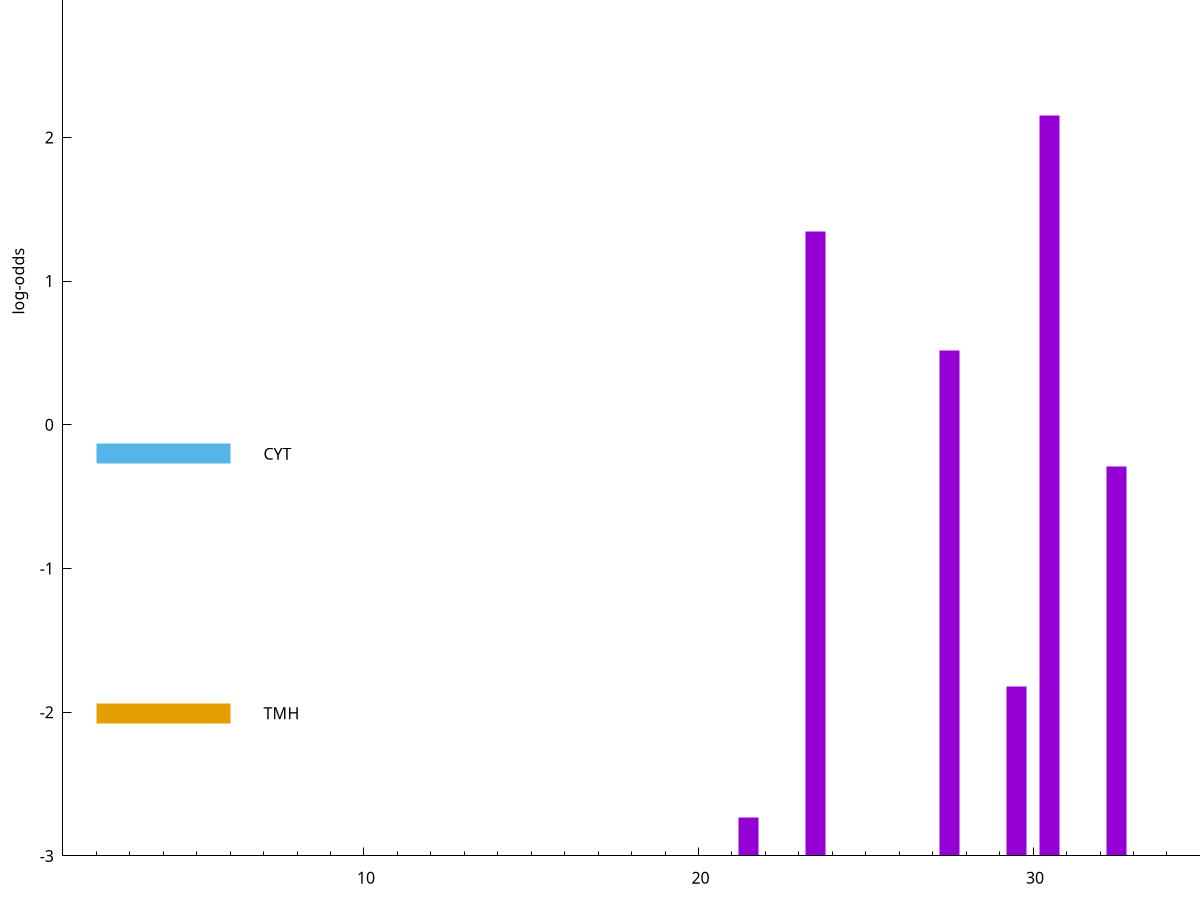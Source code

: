 set title "LipoP predictions for SRR3996252.gff"
set size 2., 1.4
set xrange [1:70] 
set mxtics 10
set yrange [-3:5]
set y2range [0:8]
set ylabel "log-odds"
set term postscript eps color solid "Helvetica" 30
set output "SRR3996252.gff60.eps"
set arrow from 2,3.31236 to 6,3.31236 nohead lt 1 lw 20
set label "SpI" at 7,3.31236
set arrow from 2,-0.200913 to 6,-0.200913 nohead lt 3 lw 20
set label "CYT" at 7,-0.200913
set arrow from 2,-2.00778 to 6,-2.00778 nohead lt 4 lw 20
set label "TMH" at 7,-2.00778
set arrow from 2,3.31236 to 6,3.31236 nohead lt 1 lw 20
set label "SpI" at 7,3.31236
# NOTE: The scores below are the log-odds scores with the threshold
# NOTE: subtracted (a hack to make gnuplot make the histogram all
# NOTE: look nice).
plot "-" axes x1y2 title "" with impulses lt 1 lw 20
30.500000 5.153530
23.500000 4.343340
27.500000 3.518434
32.500000 2.709284
29.500000 1.177350
21.500000 0.263940
e
exit
